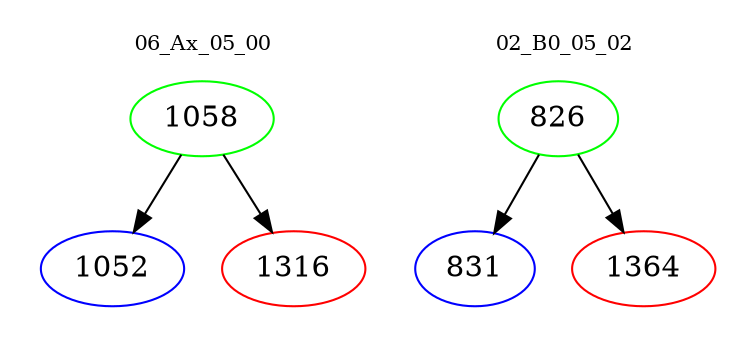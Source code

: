 digraph{
subgraph cluster_0 {
color = white
label = "06_Ax_05_00";
fontsize=10;
T0_1058 [label="1058", color="green"]
T0_1058 -> T0_1052 [color="black"]
T0_1052 [label="1052", color="blue"]
T0_1058 -> T0_1316 [color="black"]
T0_1316 [label="1316", color="red"]
}
subgraph cluster_1 {
color = white
label = "02_B0_05_02";
fontsize=10;
T1_826 [label="826", color="green"]
T1_826 -> T1_831 [color="black"]
T1_831 [label="831", color="blue"]
T1_826 -> T1_1364 [color="black"]
T1_1364 [label="1364", color="red"]
}
}
